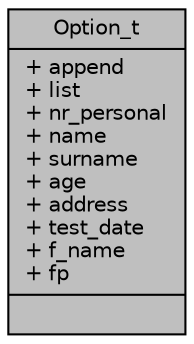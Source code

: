 digraph "Option_t"
{
  edge [fontname="Helvetica",fontsize="10",labelfontname="Helvetica",labelfontsize="10"];
  node [fontname="Helvetica",fontsize="10",shape=record];
  Node1 [label="{Option_t\n|+ append\l+ list\l+ nr_personal\l+ name\l+ surname\l+ age\l+ address\l+ test_date\l+ f_name\l+ fp\l|}",height=0.2,width=0.4,color="black", fillcolor="grey75", style="filled", fontcolor="black"];
}
